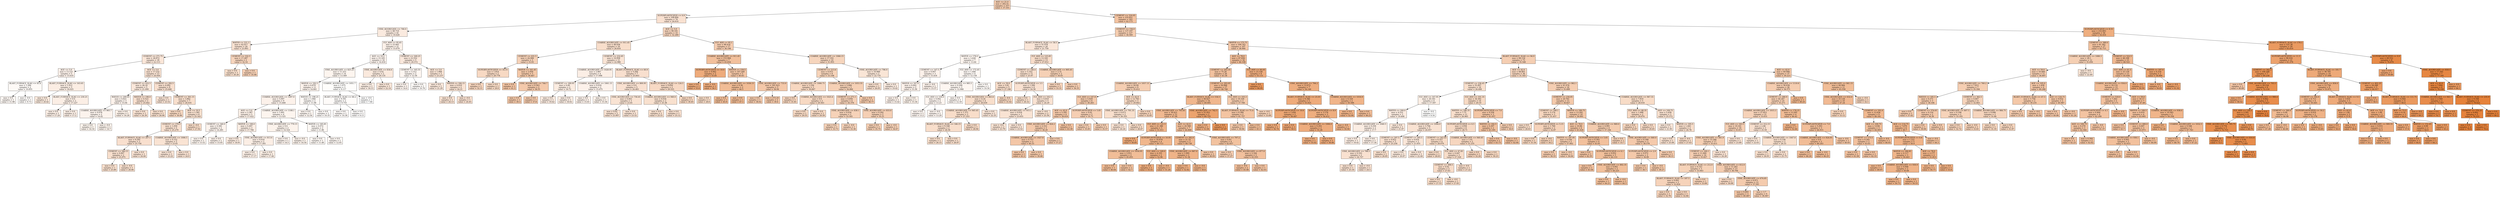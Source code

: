 digraph Tree {
node [shape=box, style="filled", color="black"] ;
0 [label="AGE <= 21.0\nmse = 262.51\nsamples = 257\nvalue = 37.101", fillcolor="#e5813967"] ;
1 [label="SUPERPLASTICIZER <= 6.8\nmse = 108.894\nsamples = 74\nvalue = 24.614", fillcolor="#e581393b"] ;
0 -> 1 [labeldistance=2.5, labelangle=45, headlabel="True"] ;
2 [label="FINE_AGGREGATE <= 766.0\nmse = 48.719\nsamples = 41\nvalue = 19.426", fillcolor="#e5813929"] ;
1 -> 2 ;
3 [label="WATER <= 221.3\nmse = 42.017\nsamples = 20\nvalue = 23.993", fillcolor="#e5813939"] ;
2 -> 3 ;
4 [label="CEMENT <= 271.75\nmse = 28.872\nsamples = 18\nvalue = 22.113", fillcolor="#e5813932"] ;
3 -> 4 ;
5 [label="AGE <= 5.0\nmse = 13.121\nsamples = 5\nvalue = 15.635", fillcolor="#e581391b"] ;
4 -> 5 ;
6 [label="BLAST_FURNACE_SLAG <= 83.4\nmse = 1.266\nsamples = 2\nvalue = 10.855", fillcolor="#e581390b"] ;
5 -> 6 ;
7 [label="mse = 0.0\nsamples = 1\nvalue = 11.98", fillcolor="#e581390f"] ;
6 -> 7 ;
8 [label="mse = -0.0\nsamples = 1\nvalue = 9.73", fillcolor="#e5813907"] ;
6 -> 8 ;
9 [label="BLAST_FURNACE_SLAG <= 163.65\nmse = 1.912\nsamples = 3\nvalue = 18.025", fillcolor="#e5813924"] ;
5 -> 9 ;
10 [label="mse = 0.0\nsamples = 1\nvalue = 20.42", fillcolor="#e581392c"] ;
9 -> 10 ;
11 [label="BLAST_FURNACE_SLAG <= 230.25\nmse = 0.0\nsamples = 2\nvalue = 17.227", fillcolor="#e5813921"] ;
9 -> 11 ;
12 [label="mse = 0.0\nsamples = 1\nvalue = 17.24", fillcolor="#e5813921"] ;
11 -> 12 ;
13 [label="mse = 0.0\nsamples = 1\nvalue = 17.2", fillcolor="#e5813921"] ;
11 -> 13 ;
14 [label="AGE <= 5.0\nmse = 17.232\nsamples = 13\nvalue = 24.056", fillcolor="#e5813939"] ;
4 -> 14 ;
15 [label="CEMENT <= 432.5\nmse = 28.18\nsamples = 5\nvalue = 21.099", fillcolor="#e581392f"] ;
14 -> 15 ;
16 [label="WATER <= 209.05\nmse = 0.821\nsamples = 3\nvalue = 15.04", fillcolor="#e5813919"] ;
15 -> 16 ;
17 [label="COARSE_AGGREGATE <= 965.7\nmse = 0.078\nsamples = 2\nvalue = 14.42", fillcolor="#e5813917"] ;
16 -> 17 ;
18 [label="mse = 0.0\nsamples = 1\nvalue = 14.14", fillcolor="#e5813916"] ;
17 -> 18 ;
19 [label="mse = -0.0\nsamples = 1\nvalue = 14.7", fillcolor="#e5813918"] ;
17 -> 19 ;
20 [label="mse = 0.0\nsamples = 1\nvalue = 16.28", fillcolor="#e581391e"] ;
16 -> 20 ;
21 [label="WATER <= 196.0\nmse = 0.523\nsamples = 2\nvalue = 25.642", fillcolor="#e581393f"] ;
15 -> 21 ;
22 [label="mse = 0.0\nsamples = 1\nvalue = 24.39", fillcolor="#e581393a"] ;
21 -> 22 ;
23 [label="mse = 0.0\nsamples = 1\nvalue = 26.06", fillcolor="#e5813940"] ;
21 -> 23 ;
24 [label="CEMENT <= 292.5\nmse = 4.092\nsamples = 8\nvalue = 25.648", fillcolor="#e581393f"] ;
14 -> 24 ;
25 [label="mse = 0.0\nsamples = 1\nvalue = 23.52", fillcolor="#e5813937"] ;
24 -> 25 ;
26 [label="CEMENT <= 301.15\nmse = 3.862\nsamples = 7\nvalue = 26.035", fillcolor="#e5813940"] ;
24 -> 26 ;
27 [label="mse = 0.0\nsamples = 1\nvalue = 30.96", fillcolor="#e5813951"] ;
26 -> 27 ;
28 [label="AGE <= 10.5\nmse = 1.581\nsamples = 6\nvalue = 25.543", fillcolor="#e581393e"] ;
26 -> 28 ;
29 [label="CEMENT <= 378.5\nmse = 1.059\nsamples = 5\nvalue = 25.279", fillcolor="#e581393d"] ;
28 -> 29 ;
30 [label="BLAST_FURNACE_SLAG <= 207.1\nmse = 0.295\nsamples = 3\nvalue = 25.756", fillcolor="#e581393f"] ;
29 -> 30 ;
31 [label="CEMENT <= 340.15\nmse = 0.007\nsamples = 2\nvalue = 25.975", fillcolor="#e5813940"] ;
30 -> 31 ;
32 [label="mse = 0.0\nsamples = 1\nvalue = 25.89", fillcolor="#e5813940"] ;
31 -> 32 ;
33 [label="mse = -0.0\nsamples = 1\nvalue = 26.06", fillcolor="#e5813940"] ;
31 -> 33 ;
34 [label="mse = 0.0\nsamples = 1\nvalue = 24.44", fillcolor="#e581393a"] ;
30 -> 34 ;
35 [label="COARSE_AGGREGATE <= 1006.5\nmse = 0.152\nsamples = 2\nvalue = 23.61", fillcolor="#e5813938"] ;
29 -> 35 ;
36 [label="mse = 0.0\nsamples = 1\nvalue = 23.22", fillcolor="#e5813936"] ;
35 -> 36 ;
37 [label="mse = 0.0\nsamples = 1\nvalue = 24.0", fillcolor="#e5813939"] ;
35 -> 37 ;
38 [label="mse = -0.0\nsamples = 1\nvalue = 27.92", fillcolor="#e5813947"] ;
28 -> 38 ;
39 [label="CEMENT <= 332.5\nmse = 17.287\nsamples = 2\nvalue = 32.14", fillcolor="#e5813956"] ;
3 -> 39 ;
40 [label="mse = 0.0\nsamples = 1\nvalue = 26.26", fillcolor="#e5813941"] ;
39 -> 40 ;
41 [label="mse = 0.0\nsamples = 1\nvalue = 35.08", fillcolor="#e5813960"] ;
39 -> 41 ;
42 [label="FLY_ASH <= 95.65\nmse = 23.065\nsamples = 21\nvalue = 15.679", fillcolor="#e581391c"] ;
2 -> 42 ;
43 [label="AGE <= 10.5\nmse = 15.165\nsamples = 16\nvalue = 14.416", fillcolor="#e5813917"] ;
42 -> 43 ;
44 [label="FINE_AGGREGATE <= 825.25\nmse = 11.253\nsamples = 14\nvalue = 13.569", fillcolor="#e5813914"] ;
43 -> 44 ;
45 [label="WATER <= 192.5\nmse = 6.879\nsamples = 11\nvalue = 14.841", fillcolor="#e5813919"] ;
44 -> 45 ;
46 [label="COARSE_AGGREGATE <= 1097.0\nmse = 5.097\nsamples = 9\nvalue = 15.468", fillcolor="#e581391b"] ;
45 -> 46 ;
47 [label="AGE <= 5.0\nmse = 2.387\nsamples = 5\nvalue = 17.022", fillcolor="#e5813920"] ;
46 -> 47 ;
48 [label="CEMENT <= 340.0\nmse = 0.585\nsamples = 2\nvalue = 14.285", fillcolor="#e5813917"] ;
47 -> 48 ;
49 [label="mse = 0.0\nsamples = 1\nvalue = 13.52", fillcolor="#e5813914"] ;
48 -> 49 ;
50 [label="mse = 0.0\nsamples = 1\nvalue = 15.05", fillcolor="#e5813919"] ;
48 -> 50 ;
51 [label="WATER <= 189.0\nmse = 0.497\nsamples = 3\nvalue = 17.706", fillcolor="#e5813923"] ;
47 -> 51 ;
52 [label="mse = 0.0\nsamples = 1\nvalue = 18.91", fillcolor="#e5813927"] ;
51 -> 52 ;
53 [label="FINE_AGGREGATE <= 813.6\nmse = 0.018\nsamples = 2\nvalue = 17.305", fillcolor="#e5813921"] ;
51 -> 53 ;
54 [label="mse = 0.0\nsamples = 1\nvalue = 17.17", fillcolor="#e5813921"] ;
53 -> 54 ;
55 [label="mse = 0.0\nsamples = 1\nvalue = 17.44", fillcolor="#e5813922"] ;
53 -> 55 ;
56 [label="COARSE_AGGREGATE <= 1108.1\nmse = 1.691\nsamples = 4\nvalue = 13.525", fillcolor="#e5813914"] ;
46 -> 56 ;
57 [label="FINE_AGGREGATE <= 779.15\nmse = 0.0\nsamples = 2\nvalue = 14.524", fillcolor="#e5813918"] ;
56 -> 57 ;
58 [label="mse = 0.0\nsamples = 1\nvalue = 14.5", fillcolor="#e5813917"] ;
57 -> 58 ;
59 [label="mse = -0.0\nsamples = 1\nvalue = 14.54", fillcolor="#e5813918"] ;
57 -> 59 ;
60 [label="WATER <= 185.85\nmse = 0.072\nsamples = 2\nvalue = 11.86", fillcolor="#e581390e"] ;
56 -> 60 ;
61 [label="mse = 0.0\nsamples = 1\nvalue = 11.48", fillcolor="#e581390d"] ;
60 -> 61 ;
62 [label="mse = 0.0\nsamples = 1\nvalue = 12.05", fillcolor="#e581390f"] ;
60 -> 62 ;
63 [label="WATER <= 198.25\nmse = 1.066\nsamples = 2\nvalue = 11.08", fillcolor="#e581390b"] ;
45 -> 63 ;
64 [label="mse = 0.0\nsamples = 1\nvalue = 12.54", fillcolor="#e5813911"] ;
63 -> 64 ;
65 [label="mse = 0.0\nsamples = 1\nvalue = 10.35", fillcolor="#e5813909"] ;
63 -> 65 ;
66 [label="COARSE_AGGREGATE <= 1051.7\nmse = 1.075\nsamples = 3\nvalue = 9.117", fillcolor="#e5813904"] ;
44 -> 66 ;
67 [label="BLAST_FURNACE_SLAG <= 66.2\nmse = 0.391\nsamples = 2\nvalue = 9.755", fillcolor="#e5813907"] ;
66 -> 67 ;
68 [label="mse = 0.0\nsamples = 1\nvalue = 10.38", fillcolor="#e5813909"] ;
67 -> 68 ;
69 [label="mse = 0.0\nsamples = 1\nvalue = 9.13", fillcolor="#e5813905"] ;
67 -> 69 ;
70 [label="mse = -0.0\nsamples = 1\nvalue = 7.84", fillcolor="#e5813900"] ;
66 -> 70 ;
71 [label="FINE_AGGREGATE <= 834.6\nmse = 4.02\nsamples = 2\nvalue = 20.135", fillcolor="#e581392b"] ;
43 -> 71 ;
72 [label="mse = 0.0\nsamples = 1\nvalue = 18.13", fillcolor="#e5813924"] ;
71 -> 72 ;
73 [label="mse = 0.0\nsamples = 1\nvalue = 22.14", fillcolor="#e5813932"] ;
71 -> 73 ;
74 [label="CEMENT <= 169.25\nmse = 23.552\nsamples = 5\nvalue = 20.572", fillcolor="#e581392d"] ;
42 -> 74 ;
75 [label="CEMENT <= 165.55\nmse = 3.312\nsamples = 2\nvalue = 12.58", fillcolor="#e5813911"] ;
74 -> 75 ;
76 [label="mse = 0.0\nsamples = 1\nvalue = 14.4", fillcolor="#e5813917"] ;
75 -> 76 ;
77 [label="mse = 0.0\nsamples = 1\nvalue = 10.76", fillcolor="#e581390a"] ;
75 -> 77 ;
78 [label="AGE <= 5.0\nmse = 1.908\nsamples = 3\nvalue = 23.237", fillcolor="#e5813936"] ;
74 -> 78 ;
79 [label="mse = 0.0\nsamples = 1\nvalue = 21.29", fillcolor="#e581392f"] ;
78 -> 79 ;
80 [label="WATER <= 184.15\nmse = 0.019\nsamples = 2\nvalue = 24.21", fillcolor="#e581393a"] ;
78 -> 80 ;
81 [label="mse = 0.0\nsamples = 1\nvalue = 24.13", fillcolor="#e5813939"] ;
80 -> 81 ;
82 [label="mse = -0.0\nsamples = 1\nvalue = 24.45", fillcolor="#e581393b"] ;
80 -> 82 ;
83 [label="AGE <= 5.0\nmse = 99.191\nsamples = 33\nvalue = 32.289", fillcolor="#e5813956"] ;
1 -> 83 ;
84 [label="COARSE_AGGREGATE <= 911.45\nmse = 48.938\nsamples = 16\nvalue = 26.816", fillcolor="#e5813943"] ;
83 -> 84 ;
85 [label="CEMENT <= 431.5\nmse = 24.908\nsamples = 5\nvalue = 33.93", fillcolor="#e581395c"] ;
84 -> 85 ;
86 [label="SUPERPLASTICIZER <= 16.15\nmse = 1.814\nsamples = 2\nvalue = 29.778", fillcolor="#e581394d"] ;
85 -> 86 ;
87 [label="mse = 0.0\nsamples = 1\nvalue = 32.11", fillcolor="#e5813956"] ;
86 -> 87 ;
88 [label="mse = 0.0\nsamples = 1\nvalue = 29.0", fillcolor="#e581394b"] ;
86 -> 88 ;
89 [label="WATER <= 161.45\nmse = 2.056\nsamples = 3\nvalue = 39.467", fillcolor="#e581396f"] ;
85 -> 89 ;
90 [label="mse = 0.0\nsamples = 1\nvalue = 41.3", fillcolor="#e5813976"] ;
89 -> 90 ;
91 [label="FINE_AGGREGATE <= 744.7\nmse = 0.563\nsamples = 2\nvalue = 38.55", fillcolor="#e581396c"] ;
89 -> 91 ;
92 [label="mse = 0.0\nsamples = 1\nvalue = 39.3", fillcolor="#e581396f"] ;
91 -> 92 ;
93 [label="mse = 0.0\nsamples = 1\nvalue = 37.8", fillcolor="#e581396a"] ;
91 -> 93 ;
94 [label="CEMENT <= 232.85\nmse = 19.958\nsamples = 11\nvalue = 22.986", fillcolor="#e5813935"] ;
84 -> 94 ;
95 [label="COARSE_AGGREGATE <= 1028.95\nmse = 2.887\nsamples = 4\nvalue = 17.098", fillcolor="#e5813921"] ;
94 -> 95 ;
96 [label="CEMENT <= 189.95\nmse = 0.49\nsamples = 2\nvalue = 18.72", fillcolor="#e5813926"] ;
95 -> 96 ;
97 [label="mse = 0.0\nsamples = 1\nvalue = 19.42", fillcolor="#e5813929"] ;
96 -> 97 ;
98 [label="mse = 0.0\nsamples = 1\nvalue = 18.02", fillcolor="#e5813924"] ;
96 -> 98 ;
99 [label="COARSE_AGGREGATE <= 1061.15\nmse = 0.018\nsamples = 2\nvalue = 15.475", fillcolor="#e581391b"] ;
95 -> 99 ;
100 [label="mse = 0.0\nsamples = 1\nvalue = 15.61", fillcolor="#e581391b"] ;
99 -> 100 ;
101 [label="mse = 0.0\nsamples = 1\nvalue = 15.34", fillcolor="#e581391a"] ;
99 -> 101 ;
102 [label="BLAST_FURNACE_SLAG <= 60.9\nmse = 5.284\nsamples = 7\nvalue = 25.603", fillcolor="#e581393f"] ;
94 -> 102 ;
103 [label="FINE_AGGREGATE <= 800.95\nmse = 0.9\nsamples = 5\nvalue = 24.483", fillcolor="#e581393b"] ;
102 -> 103 ;
104 [label="FINE_AGGREGATE <= 756.45\nmse = 0.493\nsamples = 3\nvalue = 23.81", fillcolor="#e5813938"] ;
103 -> 104 ;
105 [label="mse = 0.62\nsamples = 2\nvalue = 23.907", fillcolor="#e5813939"] ;
104 -> 105 ;
106 [label="mse = 0.0\nsamples = 1\nvalue = 23.52", fillcolor="#e5813937"] ;
104 -> 106 ;
107 [label="COARSE_AGGREGATE <= 940.0\nmse = 0.034\nsamples = 2\nvalue = 25.38", fillcolor="#e581393e"] ;
103 -> 107 ;
108 [label="mse = 0.0\nsamples = 1\nvalue = 25.51", fillcolor="#e581393e"] ;
107 -> 108 ;
109 [label="mse = 0.0\nsamples = 1\nvalue = 25.12", fillcolor="#e581393d"] ;
107 -> 109 ;
110 [label="BLAST_FURNACE_SLAG <= 124.5\nmse = 0.856\nsamples = 2\nvalue = 29.525", fillcolor="#e581394c"] ;
102 -> 110 ;
111 [label="mse = 0.0\nsamples = 1\nvalue = 30.45", fillcolor="#e5813950"] ;
110 -> 111 ;
112 [label="mse = 0.0\nsamples = 1\nvalue = 28.6", fillcolor="#e5813949"] ;
110 -> 112 ;
113 [label="FLY_ASH <= 95.1\nmse = 98.418\nsamples = 17\nvalue = 36.198", fillcolor="#e5813964"] ;
83 -> 113 ;
114 [label="COARSE_AGGREGATE <= 911.45\nmse = 153.908\nsamples = 7\nvalue = 43.834", fillcolor="#e581397f"] ;
113 -> 114 ;
115 [label="SUPERPLASTICIZER <= 10.0\nmse = 0.062\nsamples = 2\nvalue = 55.85", fillcolor="#e58139a9"] ;
114 -> 115 ;
116 [label="mse = 0.0\nsamples = 1\nvalue = 55.6", fillcolor="#e58139a8"] ;
115 -> 116 ;
117 [label="mse = -0.0\nsamples = 1\nvalue = 56.1", fillcolor="#e58139aa"] ;
115 -> 117 ;
118 [label="WATER <= 159.5\nmse = 147.249\nsamples = 5\nvalue = 40.83", fillcolor="#e5813974"] ;
114 -> 118 ;
119 [label="COARSE_AGGREGATE <= 1036.15\nmse = 0.36\nsamples = 2\nvalue = 46.5", fillcolor="#e5813988"] ;
118 -> 119 ;
120 [label="mse = 0.0\nsamples = 1\nvalue = 45.9", fillcolor="#e5813986"] ;
119 -> 120 ;
121 [label="mse = 0.0\nsamples = 1\nvalue = 47.1", fillcolor="#e581398a"] ;
119 -> 121 ;
122 [label="FINE_AGGREGATE <= 733.9\nmse = 181.923\nsamples = 3\nvalue = 38.94", fillcolor="#e581396e"] ;
118 -> 122 ;
123 [label="mse = 0.0\nsamples = 1\nvalue = 38.02", fillcolor="#e581396a"] ;
122 -> 123 ;
124 [label="mse = 272.25\nsamples = 2\nvalue = 39.4", fillcolor="#e581396f"] ;
122 -> 124 ;
125 [label="COARSE_AGGREGATE <= 1066.15\nmse = 17.193\nsamples = 10\nvalue = 31.955", fillcolor="#e5813955"] ;
113 -> 125 ;
126 [label="CEMENT <= 213.6\nmse = 6.015\nsamples = 8\nvalue = 33.108", fillcolor="#e5813959"] ;
125 -> 126 ;
127 [label="COARSE_AGGREGATE <= 1006.75\nmse = 1.236\nsamples = 3\nvalue = 30.847", fillcolor="#e5813951"] ;
126 -> 127 ;
128 [label="mse = 0.0\nsamples = 1\nvalue = 31.81", fillcolor="#e5813954"] ;
127 -> 128 ;
129 [label="COARSE_AGGREGATE <= 1025.4\nmse = 0.0\nsamples = 2\nvalue = 29.563", fillcolor="#e581394d"] ;
127 -> 129 ;
130 [label="mse = 0.0\nsamples = 1\nvalue = 29.55", fillcolor="#e581394d"] ;
129 -> 130 ;
131 [label="mse = 0.0\nsamples = 1\nvalue = 29.59", fillcolor="#e581394d"] ;
129 -> 131 ;
132 [label="COARSE_AGGREGATE <= 1053.55\nmse = 2.666\nsamples = 5\nvalue = 34.866", fillcolor="#e581395f"] ;
126 -> 132 ;
133 [label="CEMENT <= 271.1\nmse = 0.856\nsamples = 4\nvalue = 34.378", fillcolor="#e581395e"] ;
132 -> 133 ;
134 [label="FINE_AGGREGATE <= 838.1\nmse = 0.034\nsamples = 2\nvalue = 33.545", fillcolor="#e581395b"] ;
133 -> 134 ;
135 [label="mse = 0.0\nsamples = 1\nvalue = 33.73", fillcolor="#e581395b"] ;
134 -> 135 ;
136 [label="mse = -0.0\nsamples = 1\nvalue = 33.36", fillcolor="#e581395a"] ;
134 -> 136 ;
137 [label="FINE_AGGREGATE <= 833.0\nmse = 0.292\nsamples = 2\nvalue = 35.21", fillcolor="#e5813960"] ;
133 -> 137 ;
138 [label="mse = 0.0\nsamples = 1\nvalue = 35.75", fillcolor="#e5813962"] ;
137 -> 138 ;
139 [label="mse = -0.0\nsamples = 1\nvalue = 34.67", fillcolor="#e581395f"] ;
137 -> 139 ;
140 [label="mse = 0.0\nsamples = 1\nvalue = 38.77", fillcolor="#e581396d"] ;
132 -> 140 ;
141 [label="FINE_AGGREGATE <= 796.9\nmse = 10.989\nsamples = 2\nvalue = 22.735", fillcolor="#e5813934"] ;
125 -> 141 ;
142 [label="mse = 0.0\nsamples = 1\nvalue = 26.05", fillcolor="#e5813940"] ;
141 -> 142 ;
143 [label="mse = 0.0\nsamples = 1\nvalue = 19.42", fillcolor="#e5813929"] ;
141 -> 143 ;
144 [label="CEMENT <= 316.05\nmse = 235.851\nsamples = 183\nvalue = 42.173", fillcolor="#e5813979"] ;
0 -> 144 [labeldistance=2.5, labelangle=-45, headlabel="False"] ;
145 [label="CEMENT <= 156.0\nmse = 137.197\nsamples = 127\nvalue = 36.569", fillcolor="#e5813965"] ;
144 -> 145 ;
146 [label="BLAST_FURNACE_SLAG <= 58.5\nmse = 51.978\nsamples = 20\nvalue = 21.759", fillcolor="#e5813931"] ;
145 -> 146 ;
147 [label="WATER <= 178.0\nmse = 3.428\nsamples = 7\nvalue = 13.64", fillcolor="#e5813914"] ;
146 -> 147 ;
148 [label="CEMENT <= 147.5\nmse = 0.007\nsamples = 3\nvalue = 15.418", fillcolor="#e581391b"] ;
147 -> 148 ;
149 [label="WATER <= 167.0\nmse = 0.002\nsamples = 2\nvalue = 15.38", fillcolor="#e581391b"] ;
148 -> 149 ;
150 [label="mse = 0.0\nsamples = 1\nvalue = 15.42", fillcolor="#e581391b"] ;
149 -> 150 ;
151 [label="mse = 0.0\nsamples = 1\nvalue = 15.34", fillcolor="#e581391a"] ;
149 -> 151 ;
152 [label="mse = -0.0\nsamples = 1\nvalue = 15.57", fillcolor="#e581391b"] ;
148 -> 152 ;
153 [label="FLY_ASH <= 172.45\nmse = 1.448\nsamples = 4\nvalue = 12.158", fillcolor="#e581390f"] ;
147 -> 153 ;
154 [label="COARSE_AGGREGATE <= 985.5\nmse = 0.208\nsamples = 3\nvalue = 12.968", fillcolor="#e5813912"] ;
153 -> 154 ;
155 [label="FLY_ASH <= 150.0\nmse = 0.002\nsamples = 2\nvalue = 13.23", fillcolor="#e5813913"] ;
154 -> 155 ;
156 [label="mse = 0.0\nsamples = 1\nvalue = 13.2", fillcolor="#e5813913"] ;
155 -> 156 ;
157 [label="mse = -0.0\nsamples = 1\nvalue = 13.29", fillcolor="#e5813913"] ;
155 -> 157 ;
158 [label="mse = 0.0\nsamples = 1\nvalue = 12.18", fillcolor="#e581390f"] ;
154 -> 158 ;
159 [label="mse = 0.0\nsamples = 1\nvalue = 10.54", fillcolor="#e581390a"] ;
153 -> 159 ;
160 [label="FLY_ASH <= 125.85\nmse = 13.143\nsamples = 13\nvalue = 27.012", fillcolor="#e5813944"] ;
146 -> 160 ;
161 [label="CEMENT <= 146.4\nmse = 5.352\nsamples = 11\nvalue = 25.97", fillcolor="#e5813940"] ;
160 -> 161 ;
162 [label="AGE <= 59.0\nmse = 5.81\nsamples = 5\nvalue = 27.186", fillcolor="#e5813944"] ;
161 -> 162 ;
163 [label="FINE_AGGREGATE <= 843.6\nmse = 4.24\nsamples = 4\nvalue = 26.639", fillcolor="#e5813942"] ;
162 -> 163 ;
164 [label="COARSE_AGGREGATE <= 945.45\nmse = 1.371\nsamples = 3\nvalue = 27.353", fillcolor="#e5813945"] ;
163 -> 164 ;
165 [label="BLAST_FURNACE_SLAG <= 166.15\nmse = 0.168\nsamples = 2\nvalue = 26.56", fillcolor="#e5813942"] ;
164 -> 165 ;
166 [label="mse = 0.0\nsamples = 1\nvalue = 26.15", fillcolor="#e5813941"] ;
165 -> 166 ;
167 [label="mse = 0.0\nsamples = 1\nvalue = 26.97", fillcolor="#e5813943"] ;
165 -> 167 ;
168 [label="mse = 0.0\nsamples = 1\nvalue = 28.94", fillcolor="#e581394a"] ;
164 -> 168 ;
169 [label="mse = 0.0\nsamples = 1\nvalue = 22.35", fillcolor="#e5813933"] ;
163 -> 169 ;
170 [label="mse = -0.0\nsamples = 1\nvalue = 31.02", fillcolor="#e5813952"] ;
162 -> 170 ;
171 [label="SUPERPLASTICIZER <= 3.5\nmse = 1.206\nsamples = 6\nvalue = 24.58", fillcolor="#e581393b"] ;
161 -> 171 ;
172 [label="mse = 0.0\nsamples = 1\nvalue = 26.32", fillcolor="#e5813941"] ;
171 -> 172 ;
173 [label="FLY_ASH <= 102.5\nmse = 0.819\nsamples = 5\nvalue = 24.29", fillcolor="#e581393a"] ;
171 -> 173 ;
174 [label="COARSE_AGGREGATE <= 915.1\nmse = 0.018\nsamples = 3\nvalue = 23.655", fillcolor="#e5813938"] ;
173 -> 174 ;
175 [label="mse = -0.0\nsamples = 2\nvalue = 23.79", fillcolor="#e5813938"] ;
174 -> 175 ;
176 [label="mse = 0.0\nsamples = 1\nvalue = 23.52", fillcolor="#e5813937"] ;
174 -> 176 ;
177 [label="mse = -0.0\nsamples = 2\nvalue = 25.56", fillcolor="#e581393e"] ;
173 -> 177 ;
178 [label="COARSE_AGGREGATE <= 905.45\nmse = 2.31\nsamples = 2\nvalue = 34.83", fillcolor="#e581395f"] ;
160 -> 178 ;
179 [label="mse = 0.0\nsamples = 1\nvalue = 33.31", fillcolor="#e581395a"] ;
178 -> 179 ;
180 [label="mse = 0.0\nsamples = 1\nvalue = 36.35", fillcolor="#e5813964"] ;
178 -> 180 ;
181 [label="WATER <= 175.75\nmse = 109.743\nsamples = 107\nvalue = 38.966", fillcolor="#e581396e"] ;
145 -> 181 ;
182 [label="AGE <= 78.0\nmse = 87.836\nsamples = 34\nvalue = 46.108", fillcolor="#e5813987"] ;
181 -> 182 ;
183 [label="CEMENT <= 203.35\nmse = 75.28\nsamples = 26\nvalue = 43.38", fillcolor="#e581397d"] ;
182 -> 183 ;
184 [label="COARSE_AGGREGATE <= 1057.15\nmse = 24.09\nsamples = 9\nvalue = 35.612", fillcolor="#e5813962"] ;
183 -> 184 ;
185 [label="FLY_ASH <= 147.8\nmse = 5.929\nsamples = 6\nvalue = 38.283", fillcolor="#e581396b"] ;
184 -> 185 ;
186 [label="AGE <= 42.0\nmse = 5.185\nsamples = 4\nvalue = 39.019", fillcolor="#e581396e"] ;
185 -> 186 ;
187 [label="FINE_AGGREGATE <= 824.2\nmse = 2.333\nsamples = 3\nvalue = 38.29", fillcolor="#e581396b"] ;
186 -> 187 ;
188 [label="COARSE_AGGREGATE <= 1027.8\nmse = 0.757\nsamples = 2\nvalue = 40.33", fillcolor="#e5813972"] ;
187 -> 188 ;
189 [label="mse = 0.0\nsamples = 1\nvalue = 41.2", fillcolor="#e5813976"] ;
188 -> 189 ;
190 [label="mse = 0.0\nsamples = 1\nvalue = 39.46", fillcolor="#e581396f"] ;
188 -> 190 ;
191 [label="mse = 0.0\nsamples = 1\nvalue = 37.27", fillcolor="#e5813968"] ;
187 -> 191 ;
192 [label="mse = 0.0\nsamples = 1\nvalue = 43.39", fillcolor="#e581397d"] ;
186 -> 192 ;
193 [label="SUPERPLASTICIZER <= 5.85\nmse = 0.02\nsamples = 2\nvalue = 35.71", fillcolor="#e5813962"] ;
185 -> 193 ;
194 [label="mse = 0.0\nsamples = 1\nvalue = 35.85", fillcolor="#e5813963"] ;
193 -> 194 ;
195 [label="mse = 0.0\nsamples = 1\nvalue = 35.57", fillcolor="#e5813962"] ;
193 -> 195 ;
196 [label="AGE <= 42.0\nmse = 12.783\nsamples = 3\nvalue = 29.602", fillcolor="#e581394d"] ;
184 -> 196 ;
197 [label="FINE_AGGREGATE <= 791.35\nmse = 4.473\nsamples = 2\nvalue = 26.355", fillcolor="#e5813941"] ;
196 -> 197 ;
198 [label="mse = 0.0\nsamples = 1\nvalue = 24.24", fillcolor="#e581393a"] ;
197 -> 198 ;
199 [label="mse = 0.0\nsamples = 1\nvalue = 28.47", fillcolor="#e5813949"] ;
197 -> 199 ;
200 [label="mse = 0.0\nsamples = 1\nvalue = 32.85", fillcolor="#e5813958"] ;
196 -> 200 ;
201 [label="CEMENT <= 293.05\nmse = 59.988\nsamples = 17\nvalue = 46.746", fillcolor="#e5813989"] ;
183 -> 201 ;
202 [label="BLAST_FURNACE_SLAG <= 154.5\nmse = 44.627\nsamples = 14\nvalue = 49.005", fillcolor="#e5813991"] ;
201 -> 202 ;
203 [label="FINE_AGGREGATE <= 793.45\nmse = 30.421\nsamples = 12\nvalue = 47.94", fillcolor="#e581398d"] ;
202 -> 203 ;
204 [label="FLY_ASH <= 121.5\nmse = 21.386\nsamples = 5\nvalue = 51.011", fillcolor="#e5813998"] ;
203 -> 204 ;
205 [label="mse = 0.0\nsamples = 1\nvalue = 56.85", fillcolor="#e58139ad"] ;
204 -> 205 ;
206 [label="SUPERPLASTICIZER <= 10.95\nmse = 16.878\nsamples = 4\nvalue = 49.713", fillcolor="#e5813994"] ;
204 -> 206 ;
207 [label="COARSE_AGGREGATE <= 1054.95\nmse = 2.911\nsamples = 2\nvalue = 45.655", fillcolor="#e5813985"] ;
206 -> 207 ;
208 [label="mse = 0.0\nsamples = 1\nvalue = 46.64", fillcolor="#e5813989"] ;
207 -> 208 ;
209 [label="mse = 0.0\nsamples = 1\nvalue = 42.7", fillcolor="#e581397b"] ;
207 -> 209 ;
210 [label="FLY_ASH <= 149.0\nmse = 4.335\nsamples = 2\nvalue = 52.96", fillcolor="#e581399f"] ;
206 -> 210 ;
211 [label="mse = 0.0\nsamples = 1\nvalue = 55.51", fillcolor="#e58139a8"] ;
210 -> 211 ;
212 [label="mse = -0.0\nsamples = 1\nvalue = 51.26", fillcolor="#e5813999"] ;
210 -> 212 ;
213 [label="AGE <= 42.0\nmse = 20.589\nsamples = 7\nvalue = 44.868", fillcolor="#e5813982"] ;
203 -> 213 ;
214 [label="CEMENT <= 282.0\nmse = 21.14\nsamples = 3\nvalue = 48.738", fillcolor="#e5813990"] ;
213 -> 214 ;
215 [label="FINE_AGGREGATE <= 847.0\nmse = 1.095\nsamples = 2\nvalue = 51.34", fillcolor="#e5813999"] ;
214 -> 215 ;
216 [label="mse = 0.0\nsamples = 1\nvalue = 52.82", fillcolor="#e581399f"] ;
215 -> 216 ;
217 [label="mse = -0.0\nsamples = 1\nvalue = 50.6", fillcolor="#e5813997"] ;
215 -> 217 ;
218 [label="mse = 0.0\nsamples = 1\nvalue = 40.93", fillcolor="#e5813975"] ;
214 -> 218 ;
219 [label="FINE_AGGREGATE <= 797.2\nmse = 6.83\nsamples = 4\nvalue = 42.657", fillcolor="#e581397b"] ;
213 -> 219 ;
220 [label="mse = 0.0\nsamples = 1\nvalue = 37.27", fillcolor="#e5813968"] ;
219 -> 220 ;
221 [label="FINE_AGGREGATE <= 877.0\nmse = 2.326\nsamples = 3\nvalue = 43.555", fillcolor="#e581397e"] ;
219 -> 221 ;
222 [label="mse = -0.0\nsamples = 2\nvalue = 45.08", fillcolor="#e5813983"] ;
221 -> 222 ;
223 [label="mse = 0.0\nsamples = 1\nvalue = 42.03", fillcolor="#e5813978"] ;
221 -> 223 ;
224 [label="FINE_AGGREGATE <= 742.5\nmse = 51.051\nsamples = 2\nvalue = 60.725", fillcolor="#e58139ba"] ;
202 -> 224 ;
225 [label="mse = 0.0\nsamples = 1\nvalue = 53.58", fillcolor="#e58139a1"] ;
224 -> 225 ;
226 [label="mse = 0.0\nsamples = 1\nvalue = 67.87", fillcolor="#e58139d4"] ;
224 -> 226 ;
227 [label="FLY_ASH <= 103.3\nmse = 19.339\nsamples = 3\nvalue = 37.708", fillcolor="#e5813969"] ;
201 -> 227 ;
228 [label="BLAST_FURNACE_SLAG <= 71.4\nmse = 6.384\nsamples = 2\nvalue = 41.727", fillcolor="#e5813977"] ;
227 -> 228 ;
229 [label="mse = 0.0\nsamples = 1\nvalue = 39.94", fillcolor="#e5813971"] ;
228 -> 229 ;
230 [label="mse = 0.0\nsamples = 1\nvalue = 45.3", fillcolor="#e5813984"] ;
228 -> 230 ;
231 [label="mse = -0.0\nsamples = 1\nvalue = 33.69", fillcolor="#e581395b"] ;
227 -> 231 ;
232 [label="FLY_ASH <= 60.05\nmse = 23.338\nsamples = 8\nvalue = 55.131", fillcolor="#e58139a7"] ;
182 -> 232 ;
233 [label="mse = 0.0\nsamples = 1\nvalue = 66.95", fillcolor="#e58139d0"] ;
232 -> 233 ;
234 [label="FINE_AGGREGATE <= 794.2\nmse = 12.672\nsamples = 7\nvalue = 54.146", fillcolor="#e58139a3"] ;
232 -> 234 ;
235 [label="BLAST_FURNACE_SLAG <= 25.05\nmse = 6.346\nsamples = 5\nvalue = 55.925", fillcolor="#e58139a9"] ;
234 -> 235 ;
236 [label="SUPERPLASTICIZER <= 10.6\nmse = 1.456\nsamples = 2\nvalue = 58.447", fillcolor="#e58139b2"] ;
235 -> 236 ;
237 [label="mse = 0.0\nsamples = 1\nvalue = 56.74", fillcolor="#e58139ac"] ;
236 -> 237 ;
238 [label="mse = 0.0\nsamples = 1\nvalue = 59.3", fillcolor="#e58139b5"] ;
236 -> 238 ;
239 [label="SUPERPLASTICIZER <= 8.9\nmse = 3.176\nsamples = 3\nvalue = 54.412", fillcolor="#e58139a4"] ;
235 -> 239 ;
240 [label="COARSE_AGGREGATE <= 1006.0\nmse = 0.203\nsamples = 2\nvalue = 55.28", fillcolor="#e58139a7"] ;
239 -> 240 ;
241 [label="mse = 0.0\nsamples = 1\nvalue = 55.02", fillcolor="#e58139a6"] ;
240 -> 241 ;
242 [label="mse = 0.0\nsamples = 1\nvalue = 56.06", fillcolor="#e58139aa"] ;
240 -> 242 ;
243 [label="mse = -0.0\nsamples = 1\nvalue = 50.94", fillcolor="#e5813998"] ;
239 -> 243 ;
244 [label="COARSE_AGGREGATE <= 1016.9\nmse = 6.329\nsamples = 2\nvalue = 50.588", fillcolor="#e5813997"] ;
234 -> 244 ;
245 [label="mse = 0.0\nsamples = 1\nvalue = 52.04", fillcolor="#e581399c"] ;
244 -> 245 ;
246 [label="mse = 0.0\nsamples = 1\nvalue = 46.23", fillcolor="#e5813987"] ;
244 -> 246 ;
247 [label="BLAST_FURNACE_SLAG <= 94.9\nmse = 84.134\nsamples = 73\nvalue = 35.548", fillcolor="#e5813962"] ;
181 -> 247 ;
248 [label="AGE <= 42.0\nmse = 68.801\nsamples = 36\nvalue = 31.545", fillcolor="#e5813954"] ;
247 -> 248 ;
249 [label="CEMENT <= 236.45\nmse = 55.497\nsamples = 18\nvalue = 26.408", fillcolor="#e5813941"] ;
248 -> 249 ;
250 [label="FLY_ASH <= 167.95\nmse = 20.181\nsamples = 4\nvalue = 17.597", fillcolor="#e5813922"] ;
249 -> 250 ;
251 [label="WATER <= 200.0\nmse = 4.531\nsamples = 3\nvalue = 19.408", fillcolor="#e5813929"] ;
250 -> 251 ;
252 [label="COARSE_AGGREGATE <= 1040.5\nmse = 0.259\nsamples = 2\nvalue = 17.7", fillcolor="#e5813923"] ;
251 -> 252 ;
253 [label="mse = 0.0\nsamples = 1\nvalue = 18.42", fillcolor="#e5813925"] ;
252 -> 253 ;
254 [label="mse = 0.0\nsamples = 1\nvalue = 17.34", fillcolor="#e5813921"] ;
252 -> 254 ;
255 [label="mse = 0.0\nsamples = 1\nvalue = 21.97", fillcolor="#e5813932"] ;
251 -> 255 ;
256 [label="mse = -0.0\nsamples = 1\nvalue = 8.54", fillcolor="#e5813902"] ;
250 -> 256 ;
257 [label="FLY_ASH <= 101.35\nmse = 34.392\nsamples = 14\nvalue = 29.19", fillcolor="#e581394b"] ;
249 -> 257 ;
258 [label="WATER <= 186.35\nmse = 7.75\nsamples = 11\nvalue = 26.965", fillcolor="#e5813943"] ;
257 -> 258 ;
259 [label="COARSE_AGGREGATE <= 1094.0\nmse = 3.704\nsamples = 5\nvalue = 24.057", fillcolor="#e5813939"] ;
258 -> 259 ;
260 [label="CEMENT <= 297.5\nmse = 0.922\nsamples = 3\nvalue = 25.258", fillcolor="#e581393d"] ;
259 -> 260 ;
261 [label="FINE_AGGREGATE <= 788.5\nmse = 0.103\nsamples = 2\nvalue = 24.727", fillcolor="#e581393c"] ;
260 -> 261 ;
262 [label="mse = 0.0\nsamples = 1\nvalue = 25.18", fillcolor="#e581393d"] ;
261 -> 262 ;
263 [label="mse = -0.0\nsamples = 1\nvalue = 24.5", fillcolor="#e581393b"] ;
261 -> 263 ;
264 [label="mse = 0.0\nsamples = 1\nvalue = 26.85", fillcolor="#e5813943"] ;
260 -> 264 ;
265 [label="CEMENT <= 265.5\nmse = 0.616\nsamples = 2\nvalue = 21.655", fillcolor="#e5813931"] ;
259 -> 265 ;
266 [label="mse = 0.0\nsamples = 1\nvalue = 20.87", fillcolor="#e581392e"] ;
265 -> 266 ;
267 [label="mse = 0.0\nsamples = 1\nvalue = 22.44", fillcolor="#e5813933"] ;
265 -> 267 ;
268 [label="SUPERPLASTICIZER <= 6.5\nmse = 2.058\nsamples = 6\nvalue = 28.71", fillcolor="#e581394a"] ;
258 -> 268 ;
269 [label="CEMENT <= 243.45\nmse = 0.327\nsamples = 4\nvalue = 28.079", fillcolor="#e5813947"] ;
268 -> 269 ;
270 [label="mse = 0.0\nsamples = 1\nvalue = 28.63", fillcolor="#e5813949"] ;
269 -> 270 ;
271 [label="FLY_ASH <= 47.85\nmse = 0.047\nsamples = 3\nvalue = 27.528", fillcolor="#e5813945"] ;
269 -> 271 ;
272 [label="CEMENT <= 308.5\nmse = 0.02\nsamples = 2\nvalue = 27.63", fillcolor="#e5813946"] ;
271 -> 272 ;
273 [label="mse = 0.0\nsamples = 1\nvalue = 27.53", fillcolor="#e5813945"] ;
272 -> 273 ;
274 [label="mse = -0.0\nsamples = 1\nvalue = 27.83", fillcolor="#e5813946"] ;
272 -> 274 ;
275 [label="mse = -0.0\nsamples = 1\nvalue = 27.22", fillcolor="#e5813944"] ;
271 -> 275 ;
276 [label="COARSE_AGGREGATE <= 940.45\nmse = 1.01\nsamples = 2\nvalue = 31.235", fillcolor="#e5813952"] ;
268 -> 276 ;
277 [label="mse = 0.0\nsamples = 1\nvalue = 32.24", fillcolor="#e5813956"] ;
276 -> 277 ;
278 [label="mse = 0.0\nsamples = 1\nvalue = 30.23", fillcolor="#e581394f"] ;
276 -> 278 ;
279 [label="SUPERPLASTICIZER <= 7.0\nmse = 9.258\nsamples = 3\nvalue = 41.057", fillcolor="#e5813975"] ;
257 -> 279 ;
280 [label="WATER <= 182.5\nmse = 0.297\nsamples = 2\nvalue = 43.185", fillcolor="#e581397d"] ;
279 -> 280 ;
281 [label="mse = 0.0\nsamples = 1\nvalue = 43.73", fillcolor="#e581397e"] ;
280 -> 281 ;
282 [label="mse = -0.0\nsamples = 1\nvalue = 42.64", fillcolor="#e581397b"] ;
280 -> 282 ;
283 [label="mse = 0.0\nsamples = 1\nvalue = 36.8", fillcolor="#e5813966"] ;
279 -> 283 ;
284 [label="FINE_AGGREGATE <= 862.1\nmse = 41.076\nsamples = 18\nvalue = 35.689", fillcolor="#e5813962"] ;
248 -> 284 ;
285 [label="CEMENT <= 234.05\nmse = 20.761\nsamples = 13\nvalue = 38.827", fillcolor="#e581396d"] ;
284 -> 285 ;
286 [label="CEMENT <= 189.1\nmse = 5.174\nsamples = 3\nvalue = 31.457", fillcolor="#e5813953"] ;
285 -> 286 ;
287 [label="mse = 0.0\nsamples = 1\nvalue = 28.63", fillcolor="#e5813949"] ;
286 -> 287 ;
288 [label="SUPERPLASTICIZER <= 5.15\nmse = 1.769\nsamples = 2\nvalue = 32.87", fillcolor="#e5813958"] ;
286 -> 288 ;
289 [label="mse = 0.0\nsamples = 1\nvalue = 31.54", fillcolor="#e5813954"] ;
288 -> 289 ;
290 [label="mse = -0.0\nsamples = 1\nvalue = 34.2", fillcolor="#e581395d"] ;
288 -> 290 ;
291 [label="WATER <= 189.75\nmse = 13.292\nsamples = 10\nvalue = 39.991", fillcolor="#e5813971"] ;
285 -> 291 ;
292 [label="AGE <= 78.0\nmse = 10.86\nsamples = 6\nvalue = 41.628", fillcolor="#e5813977"] ;
291 -> 292 ;
293 [label="WATER <= 187.95\nmse = 0.536\nsamples = 2\nvalue = 37.062", fillcolor="#e5813967"] ;
292 -> 293 ;
294 [label="mse = 0.0\nsamples = 1\nvalue = 38.33", fillcolor="#e581396b"] ;
293 -> 294 ;
295 [label="mse = -0.0\nsamples = 1\nvalue = 36.64", fillcolor="#e5813965"] ;
293 -> 295 ;
296 [label="SUPERPLASTICIZER <= 5.65\nmse = 0.393\nsamples = 4\nvalue = 43.91", fillcolor="#e581397f"] ;
292 -> 296 ;
297 [label="mse = 0.0\nsamples = 1\nvalue = 42.35", fillcolor="#e581397a"] ;
296 -> 297 ;
298 [label="SUPERPLASTICIZER <= 6.1\nmse = 0.052\nsamples = 3\nvalue = 44.133", fillcolor="#e5813980"] ;
296 -> 298 ;
299 [label="mse = 0.0\nsamples = 1\nvalue = 43.58", fillcolor="#e581397e"] ;
298 -> 299 ;
300 [label="FINE_AGGREGATE <= 802.35\nmse = 0.001\nsamples = 2\nvalue = 44.225", fillcolor="#e5813980"] ;
298 -> 300 ;
301 [label="mse = 0.0\nsamples = 1\nvalue = 44.21", fillcolor="#e5813980"] ;
300 -> 301 ;
302 [label="mse = -0.0\nsamples = 1\nvalue = 44.3", fillcolor="#e5813980"] ;
300 -> 302 ;
303 [label="COARSE_AGGREGATE <= 969.0\nmse = 4.991\nsamples = 4\nvalue = 37.184", fillcolor="#e5813967"] ;
291 -> 303 ;
304 [label="mse = 0.0\nsamples = 1\nvalue = 33.7", fillcolor="#e581395b"] ;
303 -> 304 ;
305 [label="FINE_AGGREGATE <= 840.0\nmse = 0.189\nsamples = 3\nvalue = 38.578", fillcolor="#e581396c"] ;
303 -> 305 ;
306 [label="SUPERPLASTICIZER <= 2.9\nmse = 0.072\nsamples = 2\nvalue = 38.89", fillcolor="#e581396d"] ;
305 -> 306 ;
307 [label="mse = 0.0\nsamples = 1\nvalue = 38.7", fillcolor="#e581396d"] ;
306 -> 307 ;
308 [label="mse = -0.0\nsamples = 1\nvalue = 39.27", fillcolor="#e581396f"] ;
306 -> 308 ;
309 [label="mse = 0.0\nsamples = 1\nvalue = 38.11", fillcolor="#e581396b"] ;
305 -> 309 ;
310 [label="COARSE_AGGREGATE <= 967.55\nmse = 7.819\nsamples = 5\nvalue = 28.018", fillcolor="#e5813947"] ;
284 -> 310 ;
311 [label="FLY_ASH <= 48.35\nmse = 1.098\nsamples = 2\nvalue = 29.974", fillcolor="#e581394e"] ;
310 -> 311 ;
312 [label="mse = 0.0\nsamples = 1\nvalue = 32.07", fillcolor="#e5813955"] ;
311 -> 312 ;
313 [label="mse = 0.0\nsamples = 1\nvalue = 29.45", fillcolor="#e581394c"] ;
311 -> 313 ;
314 [label="AGE <= 109.75\nmse = 5.458\nsamples = 3\nvalue = 25.572", fillcolor="#e581393e"] ;
310 -> 314 ;
315 [label="mse = 0.0\nsamples = 1\nvalue = 21.95", fillcolor="#e5813932"] ;
314 -> 315 ;
316 [label="WATER <= 195.5\nmse = 1.445\nsamples = 2\nvalue = 26.78", fillcolor="#e5813943"] ;
314 -> 316 ;
317 [label="mse = 0.0\nsamples = 1\nvalue = 25.08", fillcolor="#e581393d"] ;
316 -> 317 ;
318 [label="mse = -0.0\nsamples = 1\nvalue = 27.63", fillcolor="#e5813946"] ;
316 -> 318 ;
319 [label="AGE <= 42.0\nmse = 69.998\nsamples = 37\nvalue = 39.223", fillcolor="#e581396f"] ;
247 -> 319 ;
320 [label="COARSE_AGGREGATE <= 1110.6\nmse = 56.638\nsamples = 26\nvalue = 36.571", fillcolor="#e5813965"] ;
319 -> 320 ;
321 [label="CEMENT <= 280.9\nmse = 44.267\nsamples = 25\nvalue = 35.271", fillcolor="#e5813961"] ;
320 -> 321 ;
322 [label="COARSE_AGGREGATE <= 1015.3\nmse = 27.853\nsamples = 21\nvalue = 33.631", fillcolor="#e581395b"] ;
321 -> 322 ;
323 [label="FLY_ASH <= 183.5\nmse = 19.161\nsamples = 18\nvalue = 35.017", fillcolor="#e5813960"] ;
322 -> 323 ;
324 [label="FINE_AGGREGATE <= 841.9\nmse = 15.266\nsamples = 17\nvalue = 35.415", fillcolor="#e5813961"] ;
323 -> 324 ;
325 [label="CEMENT <= 160.1\nmse = 11.069\nsamples = 16\nvalue = 35.827", fillcolor="#e5813963"] ;
324 -> 325 ;
326 [label="BLAST_FURNACE_SLAG <= 212.0\nmse = 0.143\nsamples = 3\nvalue = 33.063", fillcolor="#e5813959"] ;
325 -> 326 ;
327 [label="BLAST_FURNACE_SLAG <= 187.5\nmse = 0.001\nsamples = 2\nvalue = 32.824", fillcolor="#e5813958"] ;
326 -> 327 ;
328 [label="mse = 0.0\nsamples = 1\nvalue = 32.76", fillcolor="#e5813958"] ;
327 -> 328 ;
329 [label="mse = 0.0\nsamples = 1\nvalue = 32.84", fillcolor="#e5813958"] ;
327 -> 329 ;
330 [label="mse = 0.0\nsamples = 1\nvalue = 33.66", fillcolor="#e581395b"] ;
326 -> 330 ;
331 [label="FINE_AGGREGATE <= 612.0\nmse = 11.283\nsamples = 13\nvalue = 36.794", fillcolor="#e5813966"] ;
325 -> 331 ;
332 [label="mse = 0.0\nsamples = 1\nvalue = 30.08", fillcolor="#e581394e"] ;
331 -> 332 ;
333 [label="FINE_AGGREGATE <= 674.85\nmse = 6.971\nsamples = 12\nvalue = 37.541", fillcolor="#e5813969"] ;
331 -> 333 ;
334 [label="mse = 0.493\nsamples = 3\nvalue = 40.487", fillcolor="#e5813973"] ;
333 -> 334 ;
335 [label="mse = 3.7\nsamples = 9\nvalue = 36.067", fillcolor="#e5813963"] ;
333 -> 335 ;
336 [label="mse = 0.0\nsamples = 1\nvalue = 24.28", fillcolor="#e581393a"] ;
324 -> 336 ;
337 [label="mse = 0.0\nsamples = 1\nvalue = 23.89", fillcolor="#e5813939"] ;
323 -> 337 ;
338 [label="CEMENT <= 212.15\nmse = 2.46\nsamples = 3\nvalue = 25.59", fillcolor="#e581393f"] ;
322 -> 338 ;
339 [label="mse = 0.0\nsamples = 1\nvalue = 22.63", fillcolor="#e5813934"] ;
338 -> 339 ;
340 [label="COARSE_AGGREGATE <= 1047.8\nmse = 0.336\nsamples = 2\nvalue = 26.33", fillcolor="#e5813941"] ;
338 -> 340 ;
341 [label="mse = 0.0\nsamples = 1\nvalue = 26.91", fillcolor="#e5813943"] ;
340 -> 341 ;
342 [label="mse = 0.0\nsamples = 1\nvalue = 25.75", fillcolor="#e581393f"] ;
340 -> 342 ;
343 [label="WATER <= 178.25\nmse = 13.295\nsamples = 4\nvalue = 46.42", fillcolor="#e5813988"] ;
321 -> 343 ;
344 [label="mse = 0.0\nsamples = 1\nvalue = 52.44", fillcolor="#e581399d"] ;
343 -> 344 ;
345 [label="SUPERPLASTICIZER <= 7.0\nmse = 5.293\nsamples = 3\nvalue = 44.915", fillcolor="#e5813983"] ;
343 -> 345 ;
346 [label="COARSE_AGGREGATE <= 924.05\nmse = 0.0\nsamples = 2\nvalue = 46.243", fillcolor="#e5813987"] ;
345 -> 346 ;
347 [label="mse = 0.0\nsamples = 1\nvalue = 46.24", fillcolor="#e5813987"] ;
346 -> 347 ;
348 [label="mse = -0.0\nsamples = 1\nvalue = 46.25", fillcolor="#e5813987"] ;
346 -> 348 ;
349 [label="mse = -0.0\nsamples = 1\nvalue = 40.93", fillcolor="#e5813975"] ;
345 -> 349 ;
350 [label="mse = 0.0\nsamples = 1\nvalue = 49.25", fillcolor="#e5813992"] ;
320 -> 350 ;
351 [label="FINE_AGGREGATE <= 841.15\nmse = 44.984\nsamples = 11\nvalue = 45.558", fillcolor="#e5813985"] ;
319 -> 351 ;
352 [label="FINE_AGGREGATE <= 632.0\nmse = 25.138\nsamples = 10\nvalue = 47.24", fillcolor="#e581398b"] ;
351 -> 352 ;
353 [label="mse = 0.0\nsamples = 1\nvalue = 33.12", fillcolor="#e5813959"] ;
352 -> 353 ;
354 [label="CEMENT <= 191.0\nmse = 12.636\nsamples = 9\nvalue = 48.181", fillcolor="#e581398e"] ;
352 -> 354 ;
355 [label="AGE <= 109.75\nmse = 3.036\nsamples = 3\nvalue = 44.005", fillcolor="#e581397f"] ;
354 -> 355 ;
356 [label="CEMENT <= 173.5\nmse = 0.245\nsamples = 2\nvalue = 43.03", fillcolor="#e581397c"] ;
355 -> 356 ;
357 [label="mse = 0.0\nsamples = 1\nvalue = 43.38", fillcolor="#e581397d"] ;
356 -> 357 ;
358 [label="mse = 0.0\nsamples = 1\nvalue = 42.33", fillcolor="#e581397a"] ;
356 -> 358 ;
359 [label="mse = -0.0\nsamples = 1\nvalue = 46.93", fillcolor="#e581398a"] ;
355 -> 359 ;
360 [label="AGE <= 114.75\nmse = 7.479\nsamples = 6\nvalue = 49.7", fillcolor="#e5813994"] ;
354 -> 360 ;
361 [label="SUPERPLASTICIZER <= 6.8\nmse = 1.221\nsamples = 5\nvalue = 50.9", fillcolor="#e5813998"] ;
360 -> 361 ;
362 [label="WATER <= 186.85\nmse = 0.117\nsamples = 3\nvalue = 50.443", fillcolor="#e5813996"] ;
361 -> 362 ;
363 [label="mse = 0.0\nsamples = 1\nvalue = 49.97", fillcolor="#e5813994"] ;
362 -> 363 ;
364 [label="COARSE_AGGREGATE <= 930.9\nmse = 0.008\nsamples = 2\nvalue = 50.68", fillcolor="#e5813997"] ;
362 -> 364 ;
365 [label="mse = 0.0\nsamples = 1\nvalue = 50.73", fillcolor="#e5813997"] ;
364 -> 365 ;
366 [label="mse = 0.0\nsamples = 1\nvalue = 50.53", fillcolor="#e5813996"] ;
364 -> 366 ;
367 [label="AGE <= 78.0\nmse = 2.177\nsamples = 2\nvalue = 51.813", fillcolor="#e581399b"] ;
361 -> 367 ;
368 [label="mse = 0.0\nsamples = 1\nvalue = 50.77", fillcolor="#e5813997"] ;
367 -> 368 ;
369 [label="mse = 0.0\nsamples = 1\nvalue = 53.9", fillcolor="#e58139a2"] ;
367 -> 369 ;
370 [label="mse = -0.0\nsamples = 1\nvalue = 44.3", fillcolor="#e5813980"] ;
360 -> 370 ;
371 [label="mse = -0.0\nsamples = 1\nvalue = 32.1", fillcolor="#e5813955"] ;
351 -> 371 ;
372 [label="SUPERPLASTICIZER <= 8.55\nmse = 232.893\nsamples = 56\nvalue = 54.416", fillcolor="#e58139a4"] ;
144 -> 372 ;
373 [label="CEMENT <= 389.0\nmse = 81.362\nsamples = 27\nvalue = 42.715", fillcolor="#e581397b"] ;
372 -> 373 ;
374 [label="COARSE_AGGREGATE <= 1080.3\nmse = 28.1\nsamples = 12\nvalue = 35.456", fillcolor="#e5813961"] ;
373 -> 374 ;
375 [label="AGE <= 59.0\nmse = 10.466\nsamples = 11\nvalue = 36.897", fillcolor="#e5813966"] ;
374 -> 375 ;
376 [label="FINE_AGGREGATE <= 760.2\nmse = 7.815\nsamples = 7\nvalue = 35.594", fillcolor="#e5813962"] ;
375 -> 376 ;
377 [label="WATER <= 185.5\nmse = 0.271\nsamples = 3\nvalue = 38.106", fillcolor="#e581396b"] ;
376 -> 377 ;
378 [label="mse = 0.0\nsamples = 1\nvalue = 37.42", fillcolor="#e5813968"] ;
377 -> 378 ;
379 [label="CEMENT <= 374.65\nmse = 0.116\nsamples = 2\nvalue = 38.38", fillcolor="#e581396c"] ;
377 -> 379 ;
380 [label="mse = 0.0\nsamples = 1\nvalue = 39.06", fillcolor="#e581396e"] ;
379 -> 380 ;
381 [label="mse = 0.0\nsamples = 1\nvalue = 38.21", fillcolor="#e581396b"] ;
379 -> 381 ;
382 [label="CEMENT <= 362.5\nmse = 0.667\nsamples = 4\nvalue = 32.663", fillcolor="#e5813957"] ;
376 -> 382 ;
383 [label="FINE_AGGREGATE <= 807.5\nmse = 0.198\nsamples = 2\nvalue = 33.165", fillcolor="#e5813959"] ;
382 -> 383 ;
384 [label="mse = 0.0\nsamples = 1\nvalue = 32.72", fillcolor="#e5813958"] ;
383 -> 384 ;
385 [label="mse = -0.0\nsamples = 1\nvalue = 33.61", fillcolor="#e581395b"] ;
383 -> 385 ;
386 [label="COARSE_AGGREGATE <= 984.75\nmse = 0.096\nsamples = 2\nvalue = 31.66", fillcolor="#e5813954"] ;
382 -> 386 ;
387 [label="mse = 0.0\nsamples = 1\nvalue = 31.35", fillcolor="#e5813953"] ;
386 -> 387 ;
388 [label="mse = 0.0\nsamples = 1\nvalue = 31.97", fillcolor="#e5813955"] ;
386 -> 388 ;
389 [label="AGE <= 105.0\nmse = 1.458\nsamples = 4\nvalue = 40.286", fillcolor="#e5813972"] ;
375 -> 389 ;
390 [label="BLAST_FURNACE_SLAG <= 47.5\nmse = 1.756\nsamples = 2\nvalue = 39.235", fillcolor="#e581396f"] ;
389 -> 390 ;
391 [label="mse = 0.0\nsamples = 1\nvalue = 37.91", fillcolor="#e581396a"] ;
390 -> 391 ;
392 [label="mse = -0.0\nsamples = 1\nvalue = 40.56", fillcolor="#e5813973"] ;
390 -> 392 ;
393 [label="AGE <= 124.75\nmse = 0.032\nsamples = 2\nvalue = 40.987", fillcolor="#e5813975"] ;
389 -> 393 ;
394 [label="mse = 0.0\nsamples = 1\nvalue = 40.86", fillcolor="#e5813974"] ;
393 -> 394 ;
395 [label="mse = -0.0\nsamples = 1\nvalue = 41.24", fillcolor="#e5813976"] ;
393 -> 395 ;
396 [label="mse = -0.0\nsamples = 1\nvalue = 22.49", fillcolor="#e5813934"] ;
374 -> 396 ;
397 [label="CEMENT <= 522.5\nmse = 48.106\nsamples = 15\nvalue = 48.522", fillcolor="#e581398f"] ;
373 -> 397 ;
398 [label="FLY_ASH <= 61.5\nmse = 25.139\nsamples = 13\nvalue = 45.936", fillcolor="#e5813986"] ;
397 -> 398 ;
399 [label="COARSE_AGGREGATE <= 934.0\nmse = 16.132\nsamples = 12\nvalue = 45.217", fillcolor="#e5813984"] ;
398 -> 399 ;
400 [label="CEMENT <= 518.0\nmse = 7.263\nsamples = 5\nvalue = 43.171", fillcolor="#e581397d"] ;
399 -> 400 ;
401 [label="SUPERPLASTICIZER <= 4.1\nmse = 0.464\nsamples = 4\nvalue = 42.299", fillcolor="#e5813979"] ;
400 -> 401 ;
402 [label="AGE <= 109.75\nmse = 0.279\nsamples = 3\nvalue = 42.564", fillcolor="#e581397a"] ;
401 -> 402 ;
403 [label="mse = 0.0\nsamples = 1\nvalue = 42.23", fillcolor="#e5813979"] ;
402 -> 403 ;
404 [label="mse = 0.304\nsamples = 2\nvalue = 42.62", fillcolor="#e581397b"] ;
402 -> 404 ;
405 [label="mse = -0.0\nsamples = 1\nvalue = 41.37", fillcolor="#e5813976"] ;
401 -> 405 ;
406 [label="mse = -0.0\nsamples = 1\nvalue = 51.02", fillcolor="#e5813998"] ;
400 -> 406 ;
407 [label="AGE <= 59.0\nmse = 16.17\nsamples = 7\nvalue = 47.49", fillcolor="#e581398c"] ;
399 -> 407 ;
408 [label="WATER <= 189.5\nmse = 0.019\nsamples = 4\nvalue = 43.905", fillcolor="#e581397f"] ;
407 -> 408 ;
409 [label="mse = 0.0\nsamples = 1\nvalue = 43.7", fillcolor="#e581397e"] ;
408 -> 409 ;
410 [label="CEMENT <= 490.0\nmse = 0.007\nsamples = 3\nvalue = 43.973", fillcolor="#e581397f"] ;
408 -> 410 ;
411 [label="COARSE_AGGREGATE <= 936.1\nmse = 0.001\nsamples = 2\nvalue = 43.915", fillcolor="#e581397f"] ;
410 -> 411 ;
412 [label="mse = 0.0\nsamples = 1\nvalue = 43.89", fillcolor="#e581397f"] ;
411 -> 412 ;
413 [label="mse = 0.0\nsamples = 1\nvalue = 43.94", fillcolor="#e581397f"] ;
411 -> 413 ;
414 [label="mse = -0.0\nsamples = 1\nvalue = 44.09", fillcolor="#e5813980"] ;
410 -> 414 ;
415 [label="COARSE_AGGREGATE <= 938.0\nmse = 10.583\nsamples = 3\nvalue = 50.358", fillcolor="#e5813996"] ;
407 -> 415 ;
416 [label="mse = 0.0\nsamples = 1\nvalue = 54.28", fillcolor="#e58139a4"] ;
415 -> 416 ;
417 [label="COARSE_AGGREGATE <= 1032.5\nmse = 0.548\nsamples = 2\nvalue = 47.743", fillcolor="#e581398d"] ;
415 -> 417 ;
418 [label="mse = 0.0\nsamples = 1\nvalue = 48.79", fillcolor="#e5813990"] ;
417 -> 418 ;
419 [label="mse = 0.0\nsamples = 1\nvalue = 47.22", fillcolor="#e581398b"] ;
417 -> 419 ;
420 [label="mse = -0.0\nsamples = 1\nvalue = 59.59", fillcolor="#e58139b6"] ;
398 -> 420 ;
421 [label="WATER <= 187.0\nmse = 6.218\nsamples = 2\nvalue = 58.866", fillcolor="#e58139b4"] ;
397 -> 421 ;
422 [label="mse = -0.0\nsamples = 1\nvalue = 56.83", fillcolor="#e58139ad"] ;
421 -> 422 ;
423 [label="mse = -0.0\nsamples = 1\nvalue = 61.92", fillcolor="#e58139bf"] ;
421 -> 423 ;
424 [label="BLAST_FURNACE_SLAG <= 170.1\nmse = 121.38\nsamples = 29\nvalue = 65.619", fillcolor="#e58139cc"] ;
372 -> 424 ;
425 [label="SUPERPLASTICIZER <= 11.5\nmse = 96.018\nsamples = 21\nvalue = 61.278", fillcolor="#e58139bc"] ;
424 -> 425 ;
426 [label="CEMENT <= 342.5\nmse = 108.248\nsamples = 7\nvalue = 69.258", fillcolor="#e58139d8"] ;
425 -> 426 ;
427 [label="mse = 0.0\nsamples = 1\nvalue = 40.68", fillcolor="#e5813974"] ;
426 -> 427 ;
428 [label="FINE_AGGREGATE <= 703.5\nmse = 29.234\nsamples = 6\nvalue = 72.116", fillcolor="#e58139e3"] ;
426 -> 428 ;
429 [label="mse = 0.0\nsamples = 1\nvalue = 58.52", fillcolor="#e58139b3"] ;
428 -> 429 ;
430 [label="COARSE_AGGREGATE <= 988.4\nmse = 9.662\nsamples = 5\nvalue = 73.627", fillcolor="#e58139e8"] ;
428 -> 430 ;
431 [label="FLY_ASH <= 136.5\nmse = 2.591\nsamples = 4\nvalue = 72.149", fillcolor="#e58139e3"] ;
430 -> 431 ;
432 [label="FINE_AGGREGATE <= 765.75\nmse = 0.776\nsamples = 3\nvalue = 72.715", fillcolor="#e58139e5"] ;
431 -> 432 ;
433 [label="mse = 0.0\nsamples = 1\nvalue = 72.1", fillcolor="#e58139e2"] ;
432 -> 433 ;
434 [label="FINE_AGGREGATE <= 816.8\nmse = 0.06\nsamples = 2\nvalue = 73.945", fillcolor="#e58139e9"] ;
432 -> 434 ;
435 [label="mse = 0.0\nsamples = 1\nvalue = 74.19", fillcolor="#e58139ea"] ;
434 -> 435 ;
436 [label="mse = 0.0\nsamples = 1\nvalue = 73.7", fillcolor="#e58139e8"] ;
434 -> 436 ;
437 [label="mse = 0.0\nsamples = 1\nvalue = 68.75", fillcolor="#e58139d7"] ;
431 -> 437 ;
438 [label="mse = 0.0\nsamples = 1\nvalue = 78.8", fillcolor="#e58139fa"] ;
430 -> 438 ;
439 [label="BLAST_FURNACE_SLAG <= 101.7\nmse = 38.785\nsamples = 14\nvalue = 57.099", fillcolor="#e58139ae"] ;
425 -> 439 ;
440 [label="FINE_AGGREGATE <= 858.0\nmse = 12.756\nsamples = 9\nvalue = 53.971", fillcolor="#e58139a3"] ;
439 -> 440 ;
441 [label="CEMENT <= 392.0\nmse = 8.713\nsamples = 4\nvalue = 50.445", fillcolor="#e5813996"] ;
440 -> 441 ;
442 [label="CEMENT <= 360.0\nmse = 0.09\nsamples = 2\nvalue = 46.98", fillcolor="#e581398a"] ;
441 -> 442 ;
443 [label="mse = 0.0\nsamples = 1\nvalue = 47.28", fillcolor="#e581398b"] ;
442 -> 443 ;
444 [label="mse = -0.0\nsamples = 1\nvalue = 46.68", fillcolor="#e5813989"] ;
442 -> 444 ;
445 [label="SUPERPLASTICIZER <= 16.2\nmse = 4.019\nsamples = 2\nvalue = 52.178", fillcolor="#e581399c"] ;
441 -> 445 ;
446 [label="mse = 0.0\nsamples = 1\nvalue = 51.02", fillcolor="#e5813998"] ;
445 -> 446 ;
447 [label="mse = -0.0\nsamples = 1\nvalue = 55.65", fillcolor="#e58139a8"] ;
445 -> 447 ;
448 [label="BLAST_FURNACE_SLAG <= 9.5\nmse = 1.635\nsamples = 5\nvalue = 56.322", fillcolor="#e58139ab"] ;
440 -> 448 ;
449 [label="AGE <= 42.0\nmse = 1.44\nsamples = 2\nvalue = 57.6", fillcolor="#e58139af"] ;
448 -> 449 ;
450 [label="mse = 0.0\nsamples = 1\nvalue = 56.4", fillcolor="#e58139ab"] ;
449 -> 450 ;
451 [label="mse = 0.0\nsamples = 1\nvalue = 58.8", fillcolor="#e58139b4"] ;
449 -> 451 ;
452 [label="AGE <= 73.5\nmse = 1.09\nsamples = 3\nvalue = 55.957", fillcolor="#e58139aa"] ;
448 -> 452 ;
453 [label="COARSE_AGGREGATE <= 909.55\nmse = 0.015\nsamples = 2\nvalue = 55.3", fillcolor="#e58139a7"] ;
452 -> 453 ;
454 [label="mse = 0.0\nsamples = 1\nvalue = 55.2", fillcolor="#e58139a7"] ;
453 -> 454 ;
455 [label="mse = 0.0\nsamples = 1\nvalue = 55.45", fillcolor="#e58139a8"] ;
453 -> 455 ;
456 [label="mse = 0.0\nsamples = 1\nvalue = 57.6", fillcolor="#e58139af"] ;
452 -> 456 ;
457 [label="CEMENT <= 402.25\nmse = 18.288\nsamples = 5\nvalue = 64.917", fillcolor="#e58139c9"] ;
439 -> 457 ;
458 [label="mse = 0.0\nsamples = 1\nvalue = 56.5", fillcolor="#e58139ab"] ;
457 -> 458 ;
459 [label="BLAST_FURNACE_SLAG <= 111.75\nmse = 4.944\nsamples = 4\nvalue = 66.6", fillcolor="#e58139cf"] ;
457 -> 459 ;
460 [label="AGE <= 73.5\nmse = 0.14\nsamples = 3\nvalue = 64.8", fillcolor="#e58139c9"] ;
459 -> 460 ;
461 [label="WATER <= 152.45\nmse = 0.09\nsamples = 2\nvalue = 64.6", fillcolor="#e58139c8"] ;
460 -> 461 ;
462 [label="mse = 0.0\nsamples = 1\nvalue = 64.9", fillcolor="#e58139c9"] ;
461 -> 462 ;
463 [label="mse = 0.0\nsamples = 1\nvalue = 64.3", fillcolor="#e58139c7"] ;
461 -> 463 ;
464 [label="mse = 0.0\nsamples = 1\nvalue = 65.2", fillcolor="#e58139ca"] ;
460 -> 464 ;
465 [label="mse = -0.0\nsamples = 1\nvalue = 69.3", fillcolor="#e58139d9"] ;
459 -> 465 ;
466 [label="SUPERPLASTICIZER <= 9.9\nmse = 49.552\nsamples = 8\nvalue = 74.879", fillcolor="#e58139ec"] ;
424 -> 466 ;
467 [label="mse = 0.0\nsamples = 1\nvalue = 59.89", fillcolor="#e58139b7"] ;
466 -> 467 ;
468 [label="FINE_AGGREGATE <= 818.1\nmse = 17.295\nsamples = 7\nvalue = 77.185", fillcolor="#e58139f4"] ;
466 -> 468 ;
469 [label="AGE <= 42.0\nmse = 7.644\nsamples = 6\nvalue = 78.108", fillcolor="#e58139f8"] ;
468 -> 469 ;
470 [label="COARSE_AGGREGATE <= 943.7\nmse = 2.569\nsamples = 2\nvalue = 73.567", fillcolor="#e58139e8"] ;
469 -> 470 ;
471 [label="mse = 0.0\nsamples = 1\nvalue = 74.7", fillcolor="#e58139ec"] ;
470 -> 471 ;
472 [label="mse = 0.0\nsamples = 1\nvalue = 71.3", fillcolor="#e58139e0"] ;
470 -> 472 ;
473 [label="BLAST_FURNACE_SLAG <= 235.9\nmse = 0.168\nsamples = 4\nvalue = 79.622", fillcolor="#e58139fd"] ;
469 -> 473 ;
474 [label="CEMENT <= 376.25\nmse = 0.002\nsamples = 3\nvalue = 79.333", fillcolor="#e58139fc"] ;
473 -> 474 ;
475 [label="mse = 0.0\nsamples = 2\nvalue = 79.3", fillcolor="#e58139fc"] ;
474 -> 475 ;
476 [label="mse = 0.0\nsamples = 1\nvalue = 79.4", fillcolor="#e58139fc"] ;
474 -> 476 ;
477 [label="mse = 0.0\nsamples = 1\nvalue = 80.2", fillcolor="#e58139ff"] ;
473 -> 477 ;
478 [label="mse = -0.0\nsamples = 1\nvalue = 66.1", fillcolor="#e58139cd"] ;
468 -> 478 ;
}
